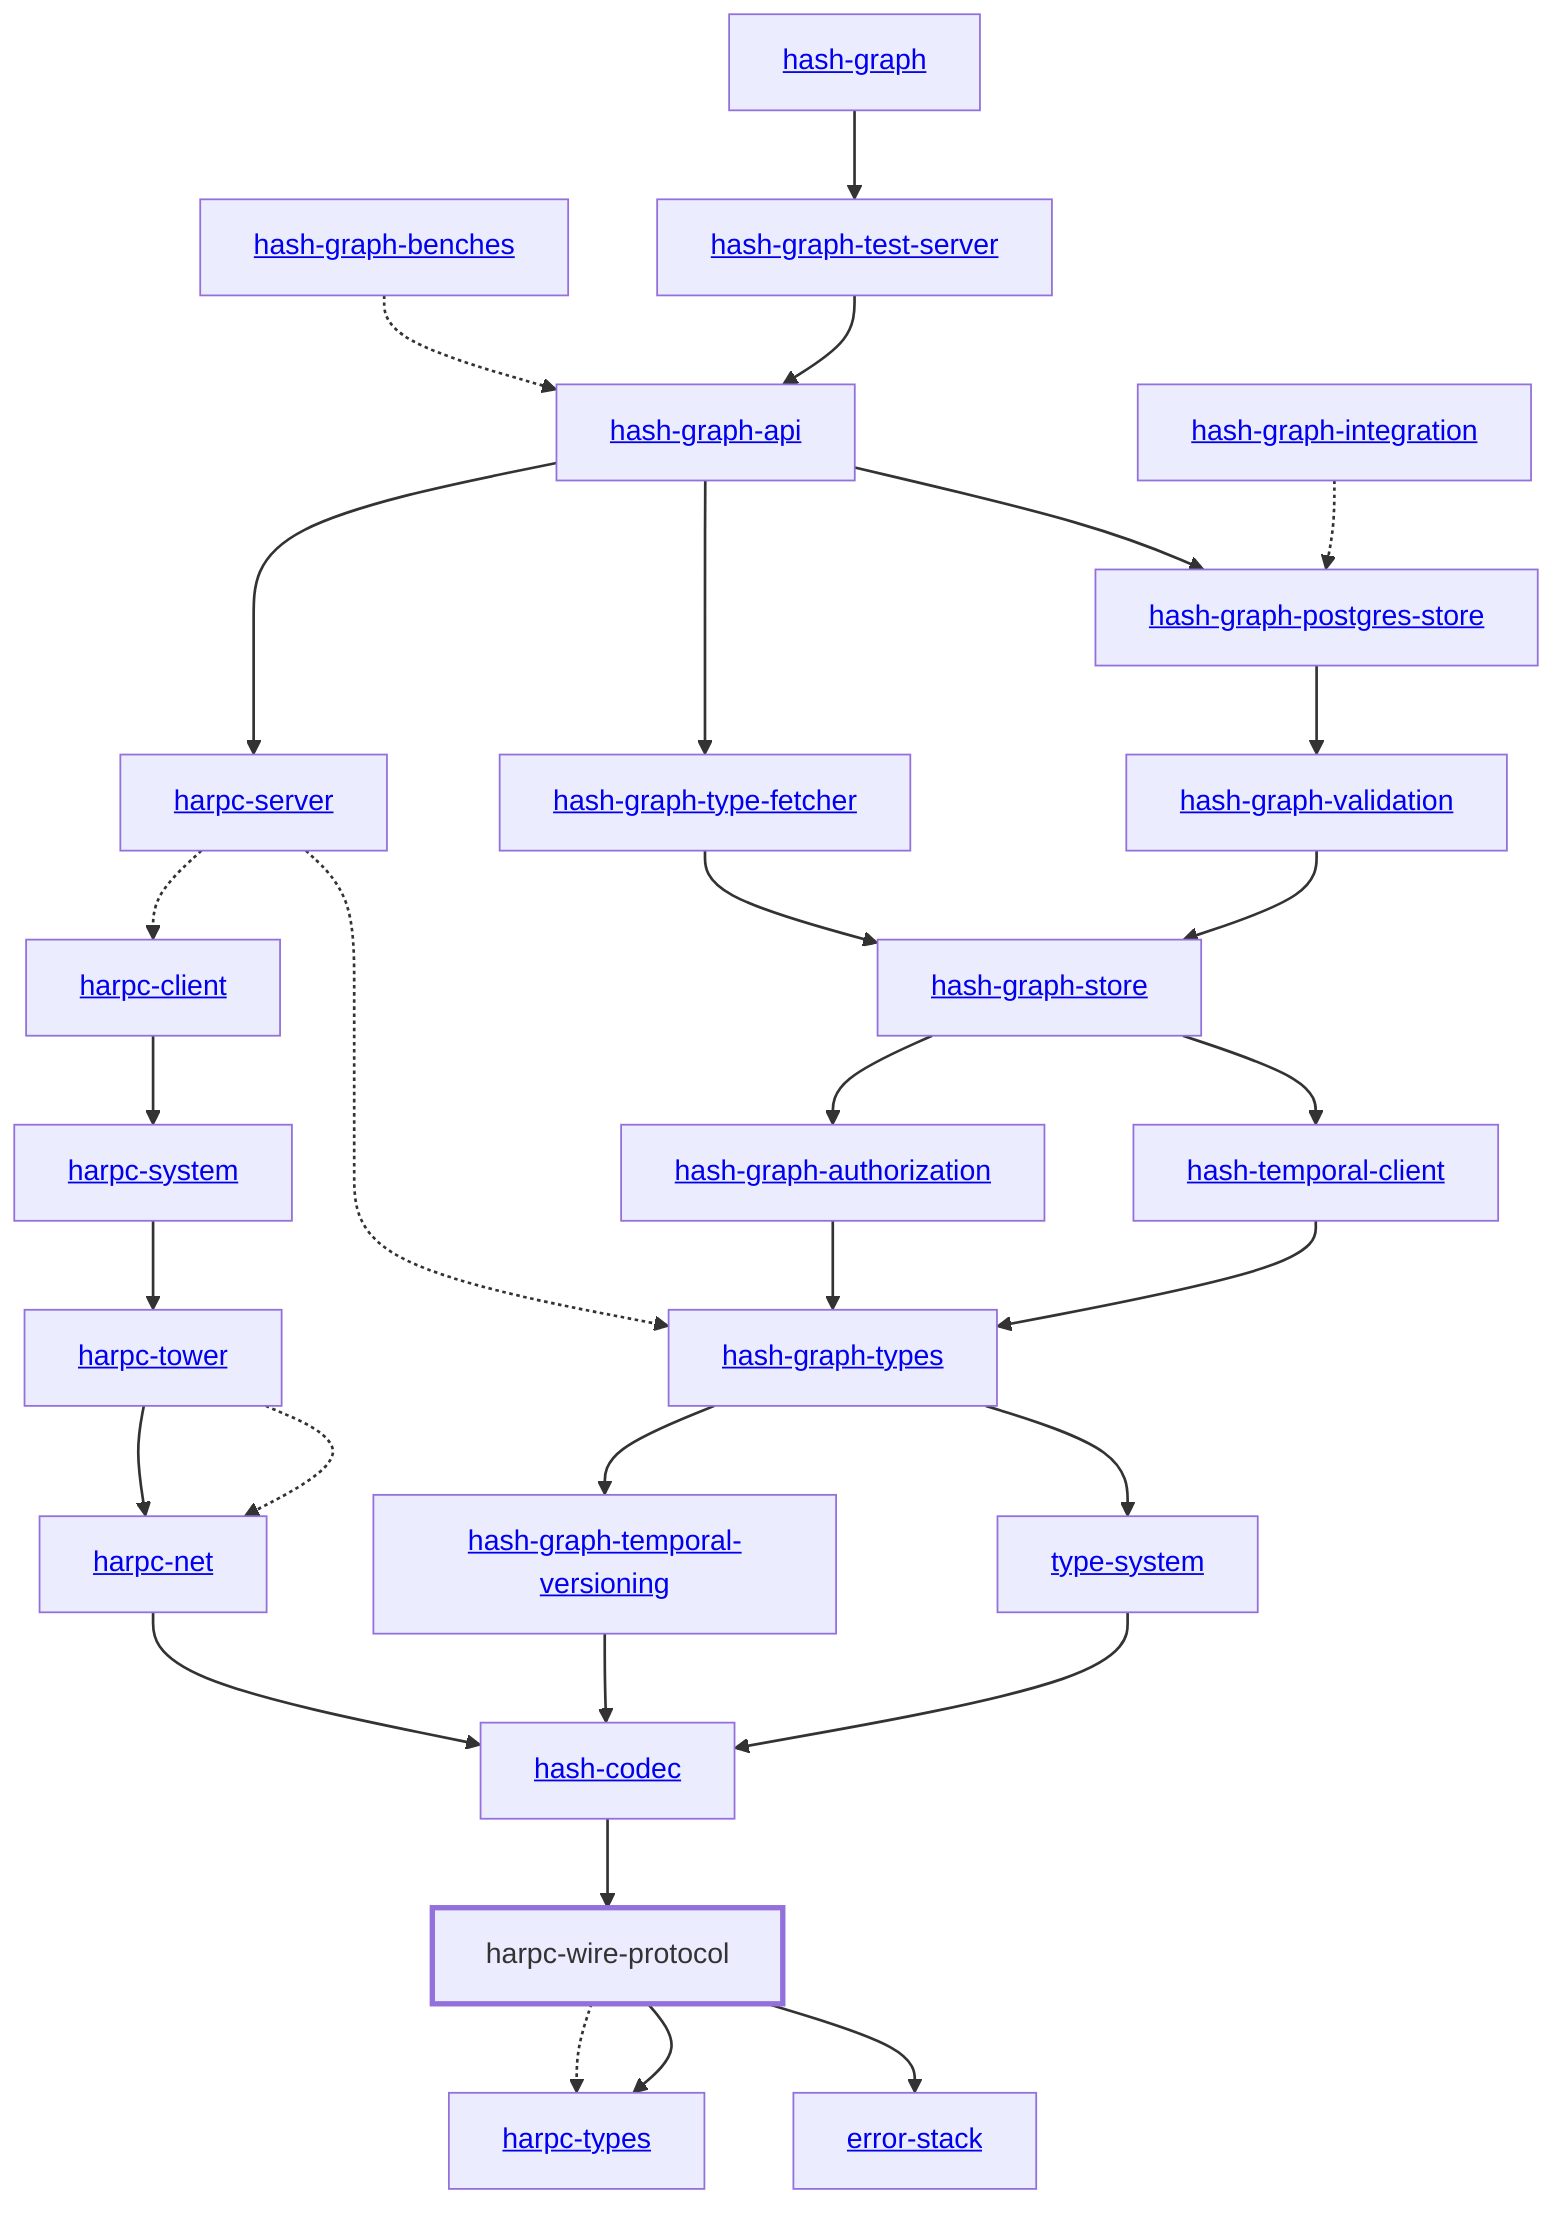 graph TD
    %% Configure the diagram
    linkStyle default stroke-width:1.5px
    classDef default stroke-width:1px
    classDef root stroke-width:3px
    classDef dev stroke-width:1px
    classDef build stroke-width:1px
    %% Legend
    %% --> : Normal dependency
    %% -.-> : Dev dependency
    %% ---> : Build dependency
    0[harpc-wire-protocol]
    class 0 root
    1[<a href="../harpc_types/index.html">harpc-types</a>]
    2[<a href="../error_stack/index.html">error-stack</a>]
    3[<a href="../harpc_net/index.html">harpc-net</a>]
    4[<a href="../hash_codec/index.html">hash-codec</a>]
    5[<a href="../harpc_client/index.html">harpc-client</a>]
    6[<a href="../harpc_server/index.html">harpc-server</a>]
    7[<a href="../harpc_tower/index.html">harpc-tower</a>]
    8[<a href="../hash_graph/index.html">hash-graph</a>]
    9[<a href="../hash_graph_api/index.html">hash-graph-api</a>]
    10[<a href="../hash_graph_authorization/index.html">hash-graph-authorization</a>]
    11[<a href="../hash_graph_integration/index.html">hash-graph-integration</a>]
    12[<a href="../hash_graph_postgres_store/index.html">hash-graph-postgres-store</a>]
    13[<a href="../hash_graph_store/index.html">hash-graph-store</a>]
    14[<a href="../hash_graph_temporal_versioning/index.html">hash-graph-temporal-versioning</a>]
    15[<a href="../hash_graph_test_server/index.html">hash-graph-test-server</a>]
    class 15 dev
    16[<a href="../hash_graph_types/index.html">hash-graph-types</a>]
    17[<a href="../type_system/index.html">type-system</a>]
    18[<a href="../harpc_system/index.html">harpc-system</a>]
    19[<a href="../hash_graph_benches/index.html">hash-graph-benches</a>]
    20[<a href="../hash_graph_type_fetcher/index.html">hash-graph-type-fetcher</a>]
    21[<a href="../hash_graph_validation/index.html">hash-graph-validation</a>]
    22[<a href="../hash_temporal_client/index.html">hash-temporal-client</a>]
    0 -.-> 1
    0 --> 1
    0 --> 2
    4 --> 0
    7 --> 3
    7 -.-> 3
    3 --> 4
    14 --> 4
    17 --> 4
    6 -.-> 5
    9 --> 6
    18 --> 7
    19 -.-> 9
    15 --> 9
    13 --> 10
    9 --> 12
    11 -.-> 12
    20 --> 13
    21 --> 13
    16 --> 14
    8 --> 15
    6 -.-> 16
    10 --> 16
    22 --> 16
    16 --> 17
    5 --> 18
    9 --> 20
    12 --> 21
    13 --> 22